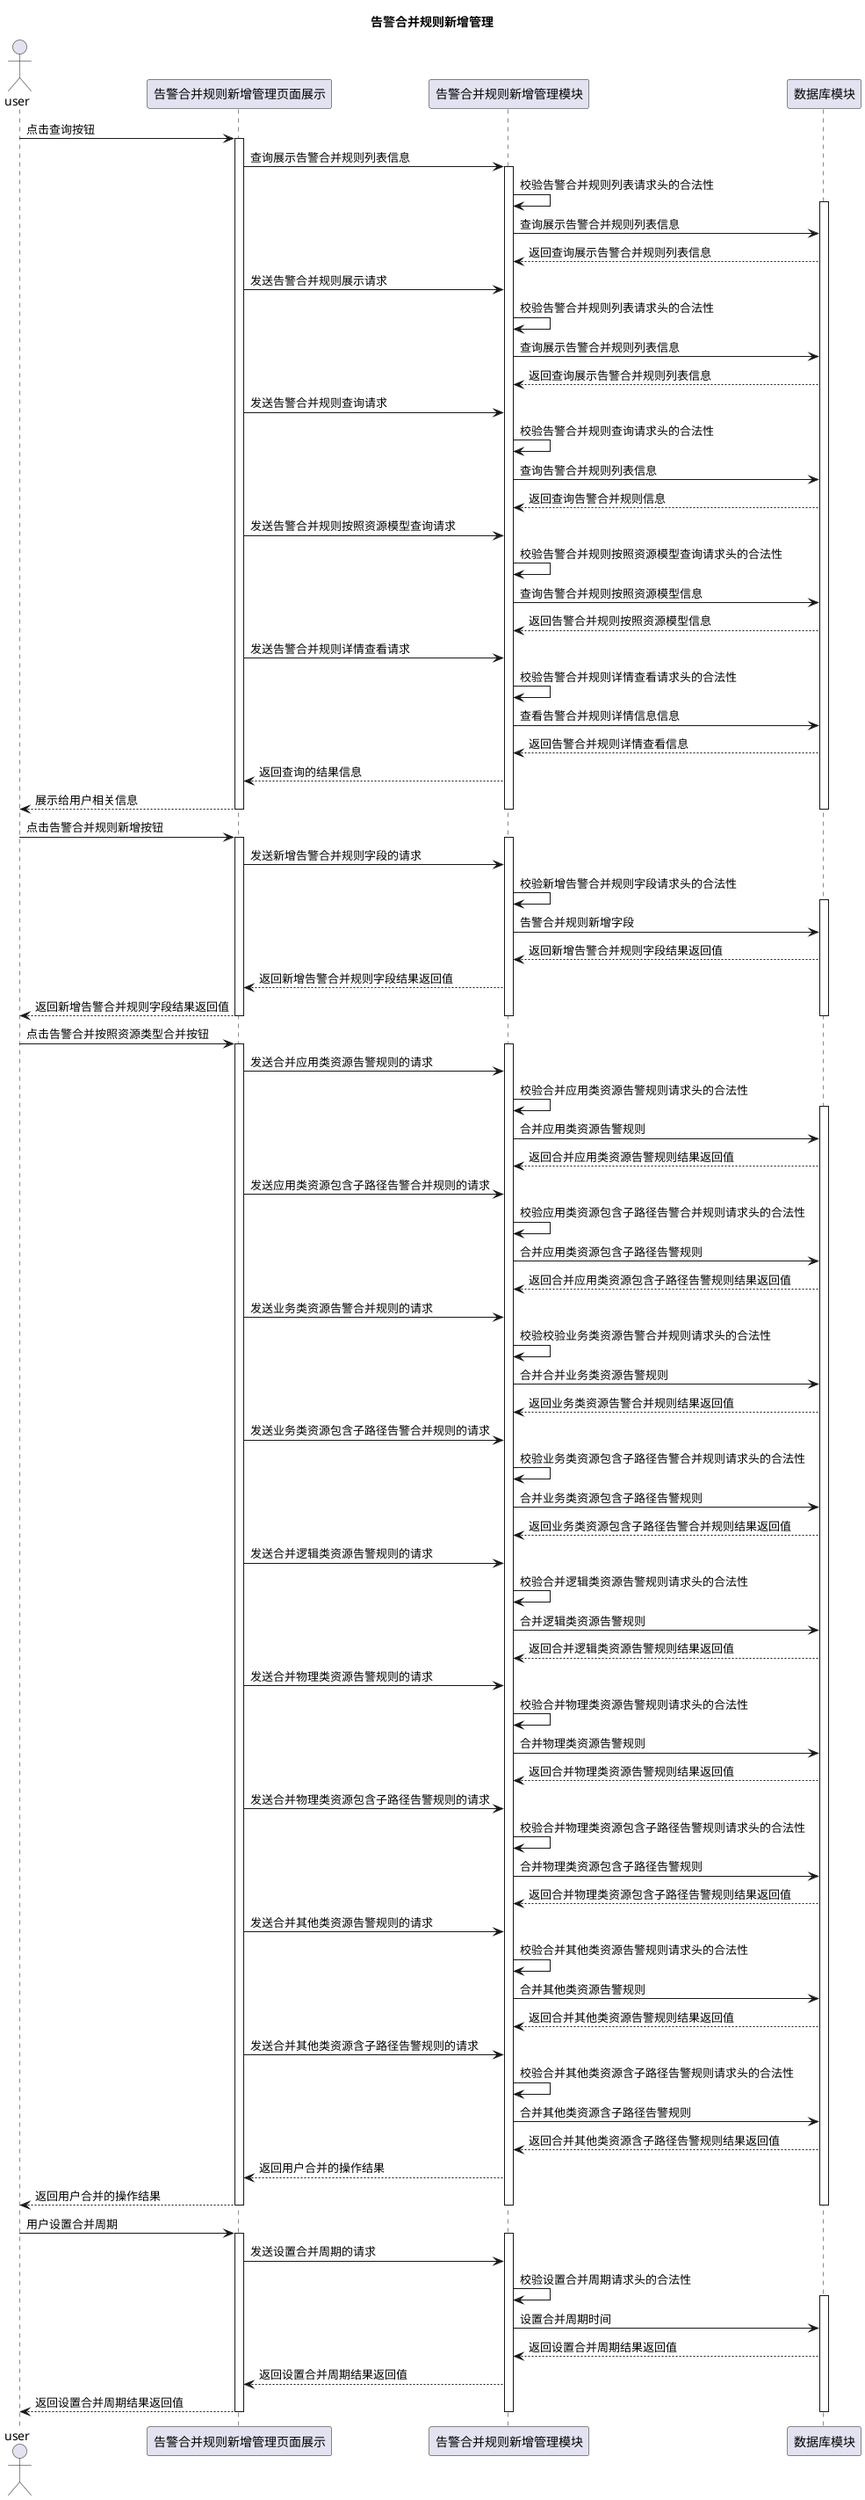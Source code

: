 @startuml
title 告警合并规则新增管理



actor user
participant "告警合并规则新增管理页面展示" as A
participant "告警合并规则新增管理模块" as B
participant "数据库模块" as C

user  -> A:点击查询按钮
activate A
A   -> B:查询展示告警合并规则列表信息
activate B
B   -> B:校验告警合并规则列表请求头的合法性
activate C
B   -> C:查询展示告警合并规则列表信息
C --> B:返回查询展示告警合并规则列表信息

A   -> B:发送告警合并规则展示请求
B   -> B:校验告警合并规则列表请求头的合法性
B   -> C:查询展示告警合并规则列表信息
C --> B:返回查询展示告警合并规则列表信息

A   -> B:发送告警合并规则查询请求
B   -> B:校验告警合并规则查询请求头的合法性
B   -> C:查询告警合并规则列表信息
C --> B:返回查询告警合并规则信息

A   -> B:发送告警合并规则按照资源模型查询请求
B   -> B:校验告警合并规则按照资源模型查询请求头的合法性
B   -> C:查询告警合并规则按照资源模型信息
C --> B:返回告警合并规则按照资源模型信息

A   -> B:发送告警合并规则详情查看请求
B   -> B:校验告警合并规则详情查看请求头的合法性
B   -> C:查看告警合并规则详情信息信息
C --> B:返回告警合并规则详情查看信息

B   --> A:返回查询的结果信息
A   --> user:展示给用户相关信息

deactivate A
deactivate B
deactivate C

user  -> A:点击告警合并规则新增按钮
activate A
activate B
A   -> B:发送新增告警合并规则字段的请求
B   -> B:校验新增告警合并规则字段请求头的合法性
activate C
B   -> C:告警合并规则新增字段
C --> B:返回新增告警合并规则字段结果返回值
B --> A:返回新增告警合并规则字段结果返回值
A --> user:返回新增告警合并规则字段结果返回值

deactivate A
deactivate B
deactivate C

user  -> A:点击告警合并按照资源类型合并按钮
activate A
activate B
A   -> B:发送合并应用类资源告警规则的请求
B   -> B:校验合并应用类资源告警规则请求头的合法性
activate C
B   -> C:合并应用类资源告警规则
C --> B:返回合并应用类资源告警规则结果返回值

A   -> B:发送应用类资源包含子路径告警合并规则的请求
B   -> B:校验应用类资源包含子路径告警合并规则请求头的合法性
B   -> C:合并应用类资源包含子路径告警规则
C --> B:返回合并应用类资源包含子路径告警规则结果返回值

A   -> B:发送业务类资源告警合并规则的请求
B   -> B:校验校验业务类资源告警合并规则请求头的合法性
B   -> C:合并合并业务类资源告警规则
C --> B:返回业务类资源告警合并规则结果返回值

A   -> B:发送业务类资源包含子路径告警合并规则的请求
B   -> B:校验业务类资源包含子路径告警合并规则请求头的合法性
B   -> C:合并业务类资源包含子路径告警规则
C --> B:返回业务类资源包含子路径告警合并规则结果返回值


A   -> B:发送合并逻辑类资源告警规则的请求
B   -> B:校验合并逻辑类资源告警规则请求头的合法性
B   -> C:合并逻辑类资源告警规则
C --> B:返回合并逻辑类资源告警规则结果返回值

A   -> B:发送合并物理类资源告警规则的请求
B   -> B:校验合并物理类资源告警规则请求头的合法性
B   -> C:合并物理类资源告警规则
C --> B:返回合并物理类资源告警规则结果返回值

A   -> B:发送合并物理类资源包含子路径告警规则的请求
B   -> B:校验合并物理类资源包含子路径告警规则请求头的合法性
B   -> C:合并物理类资源包含子路径告警规则
C --> B:返回合并物理类资源包含子路径告警规则结果返回值

A   -> B:发送合并其他类资源告警规则的请求
B   -> B:校验合并其他类资源告警规则请求头的合法性
B   -> C:合并其他类资源告警规则
C --> B:返回合并其他类资源告警规则结果返回值

A   -> B:发送合并其他类资源含子路径告警规则的请求
B   -> B:校验合并其他类资源含子路径告警规则请求头的合法性
B   -> C:合并其他类资源含子路径告警规则
C --> B:返回合并其他类资源含子路径告警规则结果返回值

B --> A:返回用户合并的操作结果
A --> user:返回用户合并的操作结果

deactivate A
deactivate B
deactivate C

user  -> A:用户设置合并周期
activate A
activate B
A   -> B:发送设置合并周期的请求
B   -> B:校验设置合并周期请求头的合法性
activate C
B   -> C:设置合并周期时间
C --> B:返回设置合并周期结果返回值
B --> A:返回设置合并周期结果返回值
A --> user:返回设置合并周期结果返回值

deactivate A
deactivate B
deactivate C

@enduml